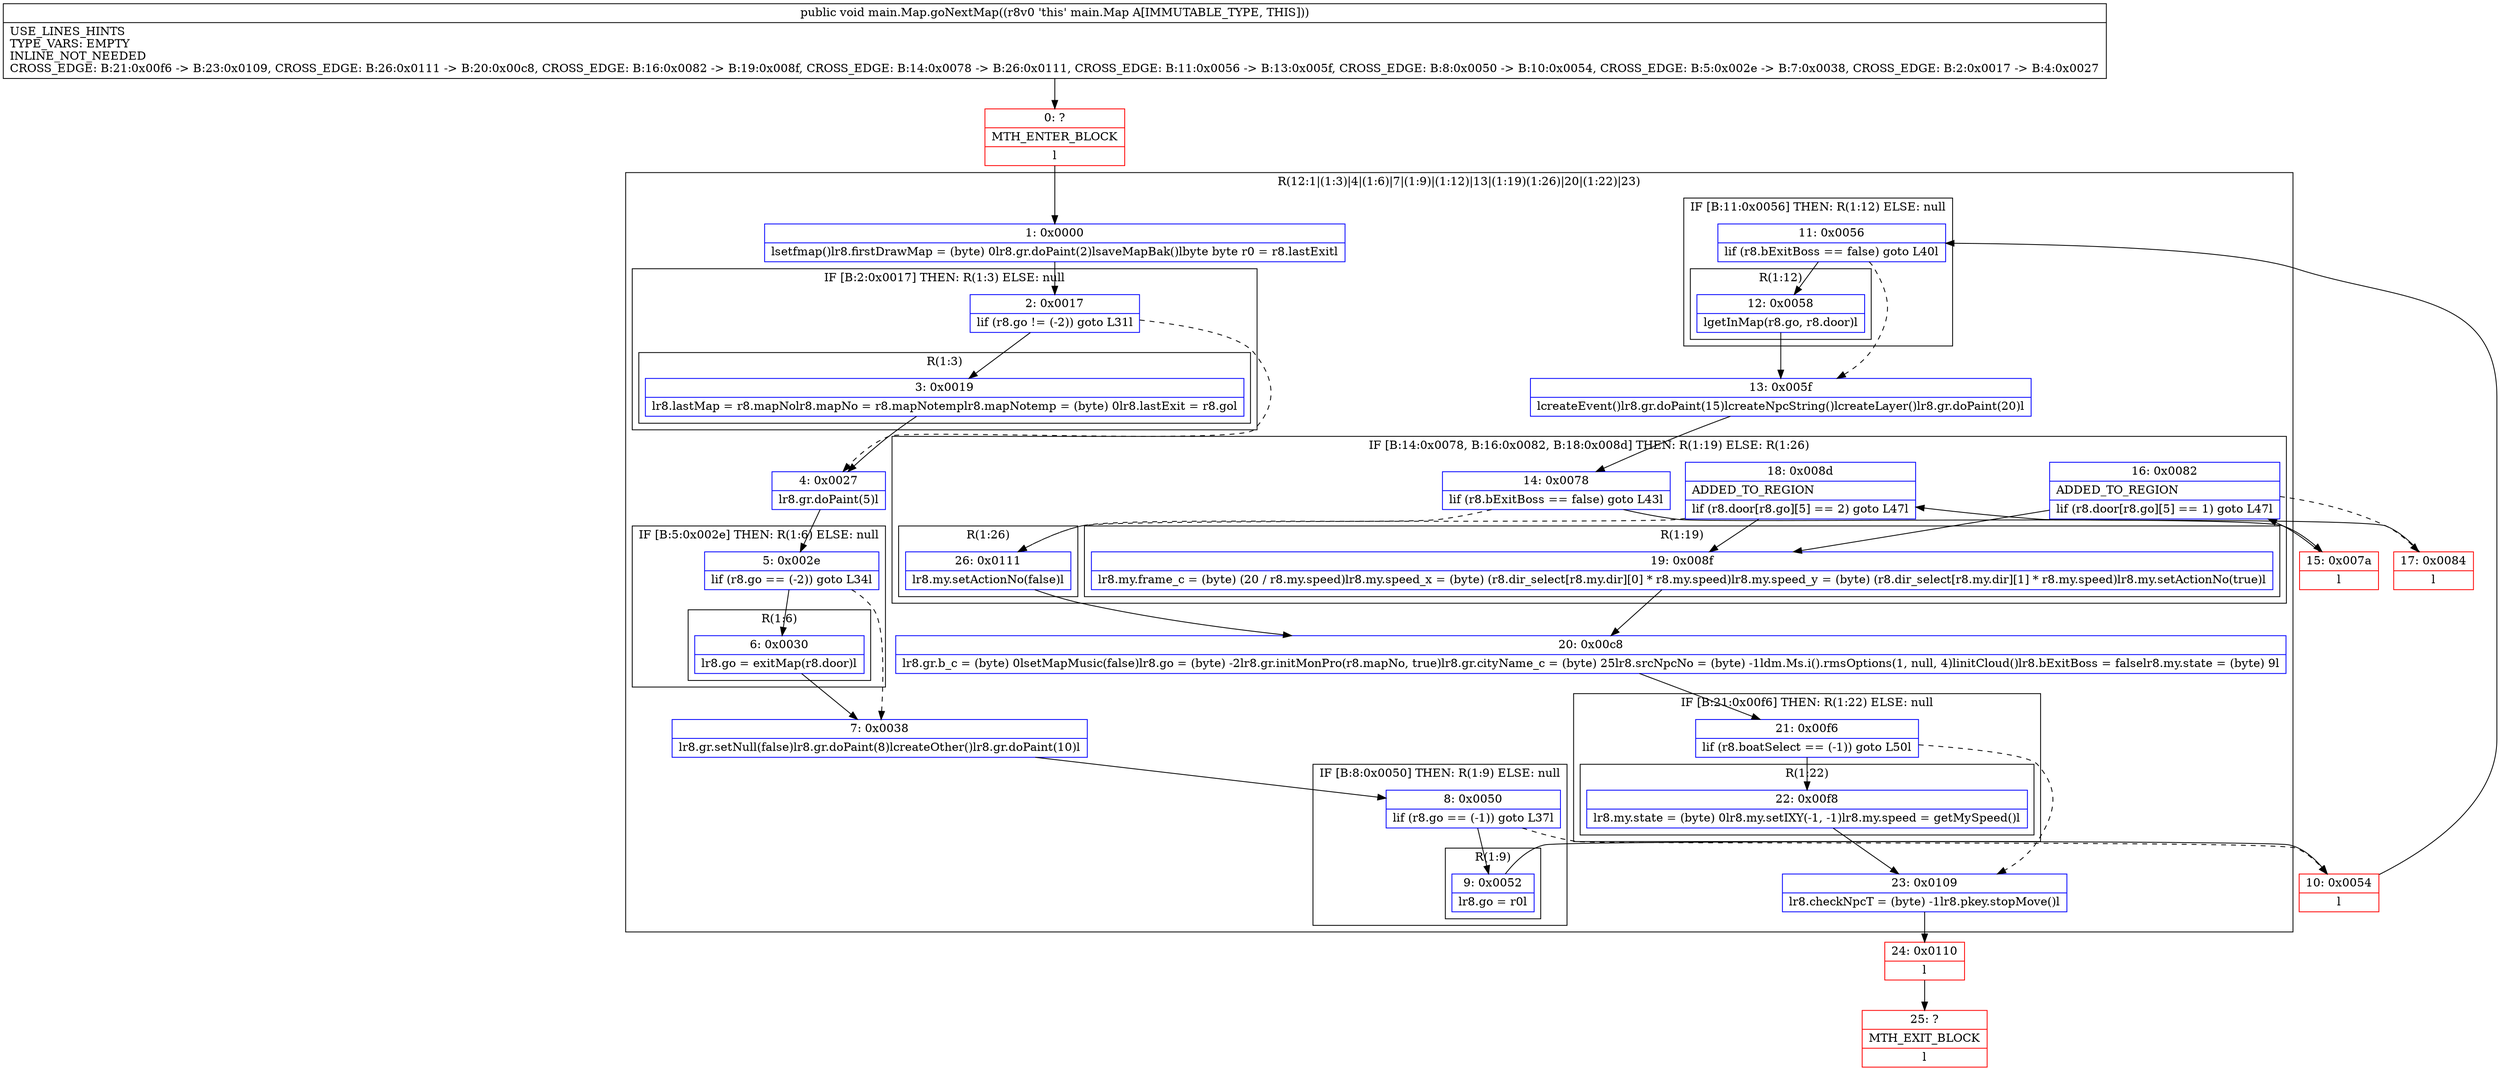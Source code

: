 digraph "CFG formain.Map.goNextMap()V" {
subgraph cluster_Region_899264297 {
label = "R(12:1|(1:3)|4|(1:6)|7|(1:9)|(1:12)|13|(1:19)(1:26)|20|(1:22)|23)";
node [shape=record,color=blue];
Node_1 [shape=record,label="{1\:\ 0x0000|lsetfmap()lr8.firstDrawMap = (byte) 0lr8.gr.doPaint(2)lsaveMapBak()lbyte byte r0 = r8.lastExitl}"];
subgraph cluster_IfRegion_1015871742 {
label = "IF [B:2:0x0017] THEN: R(1:3) ELSE: null";
node [shape=record,color=blue];
Node_2 [shape=record,label="{2\:\ 0x0017|lif (r8.go != (\-2)) goto L31l}"];
subgraph cluster_Region_534636471 {
label = "R(1:3)";
node [shape=record,color=blue];
Node_3 [shape=record,label="{3\:\ 0x0019|lr8.lastMap = r8.mapNolr8.mapNo = r8.mapNotemplr8.mapNotemp = (byte) 0lr8.lastExit = r8.gol}"];
}
}
Node_4 [shape=record,label="{4\:\ 0x0027|lr8.gr.doPaint(5)l}"];
subgraph cluster_IfRegion_345405674 {
label = "IF [B:5:0x002e] THEN: R(1:6) ELSE: null";
node [shape=record,color=blue];
Node_5 [shape=record,label="{5\:\ 0x002e|lif (r8.go == (\-2)) goto L34l}"];
subgraph cluster_Region_105797146 {
label = "R(1:6)";
node [shape=record,color=blue];
Node_6 [shape=record,label="{6\:\ 0x0030|lr8.go = exitMap(r8.door)l}"];
}
}
Node_7 [shape=record,label="{7\:\ 0x0038|lr8.gr.setNull(false)lr8.gr.doPaint(8)lcreateOther()lr8.gr.doPaint(10)l}"];
subgraph cluster_IfRegion_1574831397 {
label = "IF [B:8:0x0050] THEN: R(1:9) ELSE: null";
node [shape=record,color=blue];
Node_8 [shape=record,label="{8\:\ 0x0050|lif (r8.go == (\-1)) goto L37l}"];
subgraph cluster_Region_982764790 {
label = "R(1:9)";
node [shape=record,color=blue];
Node_9 [shape=record,label="{9\:\ 0x0052|lr8.go = r0l}"];
}
}
subgraph cluster_IfRegion_760131958 {
label = "IF [B:11:0x0056] THEN: R(1:12) ELSE: null";
node [shape=record,color=blue];
Node_11 [shape=record,label="{11\:\ 0x0056|lif (r8.bExitBoss == false) goto L40l}"];
subgraph cluster_Region_171494685 {
label = "R(1:12)";
node [shape=record,color=blue];
Node_12 [shape=record,label="{12\:\ 0x0058|lgetInMap(r8.go, r8.door)l}"];
}
}
Node_13 [shape=record,label="{13\:\ 0x005f|lcreateEvent()lr8.gr.doPaint(15)lcreateNpcString()lcreateLayer()lr8.gr.doPaint(20)l}"];
subgraph cluster_IfRegion_2117252294 {
label = "IF [B:14:0x0078, B:16:0x0082, B:18:0x008d] THEN: R(1:19) ELSE: R(1:26)";
node [shape=record,color=blue];
Node_14 [shape=record,label="{14\:\ 0x0078|lif (r8.bExitBoss == false) goto L43l}"];
Node_16 [shape=record,label="{16\:\ 0x0082|ADDED_TO_REGION\l|lif (r8.door[r8.go][5] == 1) goto L47l}"];
Node_18 [shape=record,label="{18\:\ 0x008d|ADDED_TO_REGION\l|lif (r8.door[r8.go][5] == 2) goto L47l}"];
subgraph cluster_Region_1399353608 {
label = "R(1:19)";
node [shape=record,color=blue];
Node_19 [shape=record,label="{19\:\ 0x008f|lr8.my.frame_c = (byte) (20 \/ r8.my.speed)lr8.my.speed_x = (byte) (r8.dir_select[r8.my.dir][0] * r8.my.speed)lr8.my.speed_y = (byte) (r8.dir_select[r8.my.dir][1] * r8.my.speed)lr8.my.setActionNo(true)l}"];
}
subgraph cluster_Region_200654610 {
label = "R(1:26)";
node [shape=record,color=blue];
Node_26 [shape=record,label="{26\:\ 0x0111|lr8.my.setActionNo(false)l}"];
}
}
Node_20 [shape=record,label="{20\:\ 0x00c8|lr8.gr.b_c = (byte) 0lsetMapMusic(false)lr8.go = (byte) \-2lr8.gr.initMonPro(r8.mapNo, true)lr8.gr.cityName_c = (byte) 25lr8.srcNpcNo = (byte) \-1ldm.Ms.i().rmsOptions(1, null, 4)linitCloud()lr8.bExitBoss = falselr8.my.state = (byte) 9l}"];
subgraph cluster_IfRegion_1198115668 {
label = "IF [B:21:0x00f6] THEN: R(1:22) ELSE: null";
node [shape=record,color=blue];
Node_21 [shape=record,label="{21\:\ 0x00f6|lif (r8.boatSelect == (\-1)) goto L50l}"];
subgraph cluster_Region_748078075 {
label = "R(1:22)";
node [shape=record,color=blue];
Node_22 [shape=record,label="{22\:\ 0x00f8|lr8.my.state = (byte) 0lr8.my.setIXY(\-1, \-1)lr8.my.speed = getMySpeed()l}"];
}
}
Node_23 [shape=record,label="{23\:\ 0x0109|lr8.checkNpcT = (byte) \-1lr8.pkey.stopMove()l}"];
}
Node_0 [shape=record,color=red,label="{0\:\ ?|MTH_ENTER_BLOCK\l|l}"];
Node_10 [shape=record,color=red,label="{10\:\ 0x0054|l}"];
Node_15 [shape=record,color=red,label="{15\:\ 0x007a|l}"];
Node_17 [shape=record,color=red,label="{17\:\ 0x0084|l}"];
Node_24 [shape=record,color=red,label="{24\:\ 0x0110|l}"];
Node_25 [shape=record,color=red,label="{25\:\ ?|MTH_EXIT_BLOCK\l|l}"];
MethodNode[shape=record,label="{public void main.Map.goNextMap((r8v0 'this' main.Map A[IMMUTABLE_TYPE, THIS]))  | USE_LINES_HINTS\lTYPE_VARS: EMPTY\lINLINE_NOT_NEEDED\lCROSS_EDGE: B:21:0x00f6 \-\> B:23:0x0109, CROSS_EDGE: B:26:0x0111 \-\> B:20:0x00c8, CROSS_EDGE: B:16:0x0082 \-\> B:19:0x008f, CROSS_EDGE: B:14:0x0078 \-\> B:26:0x0111, CROSS_EDGE: B:11:0x0056 \-\> B:13:0x005f, CROSS_EDGE: B:8:0x0050 \-\> B:10:0x0054, CROSS_EDGE: B:5:0x002e \-\> B:7:0x0038, CROSS_EDGE: B:2:0x0017 \-\> B:4:0x0027\l}"];
MethodNode -> Node_0;
Node_1 -> Node_2;
Node_2 -> Node_3;
Node_2 -> Node_4[style=dashed];
Node_3 -> Node_4;
Node_4 -> Node_5;
Node_5 -> Node_6;
Node_5 -> Node_7[style=dashed];
Node_6 -> Node_7;
Node_7 -> Node_8;
Node_8 -> Node_9;
Node_8 -> Node_10[style=dashed];
Node_9 -> Node_10;
Node_11 -> Node_12;
Node_11 -> Node_13[style=dashed];
Node_12 -> Node_13;
Node_13 -> Node_14;
Node_14 -> Node_15;
Node_14 -> Node_26[style=dashed];
Node_16 -> Node_17[style=dashed];
Node_16 -> Node_19;
Node_18 -> Node_19;
Node_18 -> Node_26[style=dashed];
Node_19 -> Node_20;
Node_26 -> Node_20;
Node_20 -> Node_21;
Node_21 -> Node_22;
Node_21 -> Node_23[style=dashed];
Node_22 -> Node_23;
Node_23 -> Node_24;
Node_0 -> Node_1;
Node_10 -> Node_11;
Node_15 -> Node_16;
Node_17 -> Node_18;
Node_24 -> Node_25;
}

